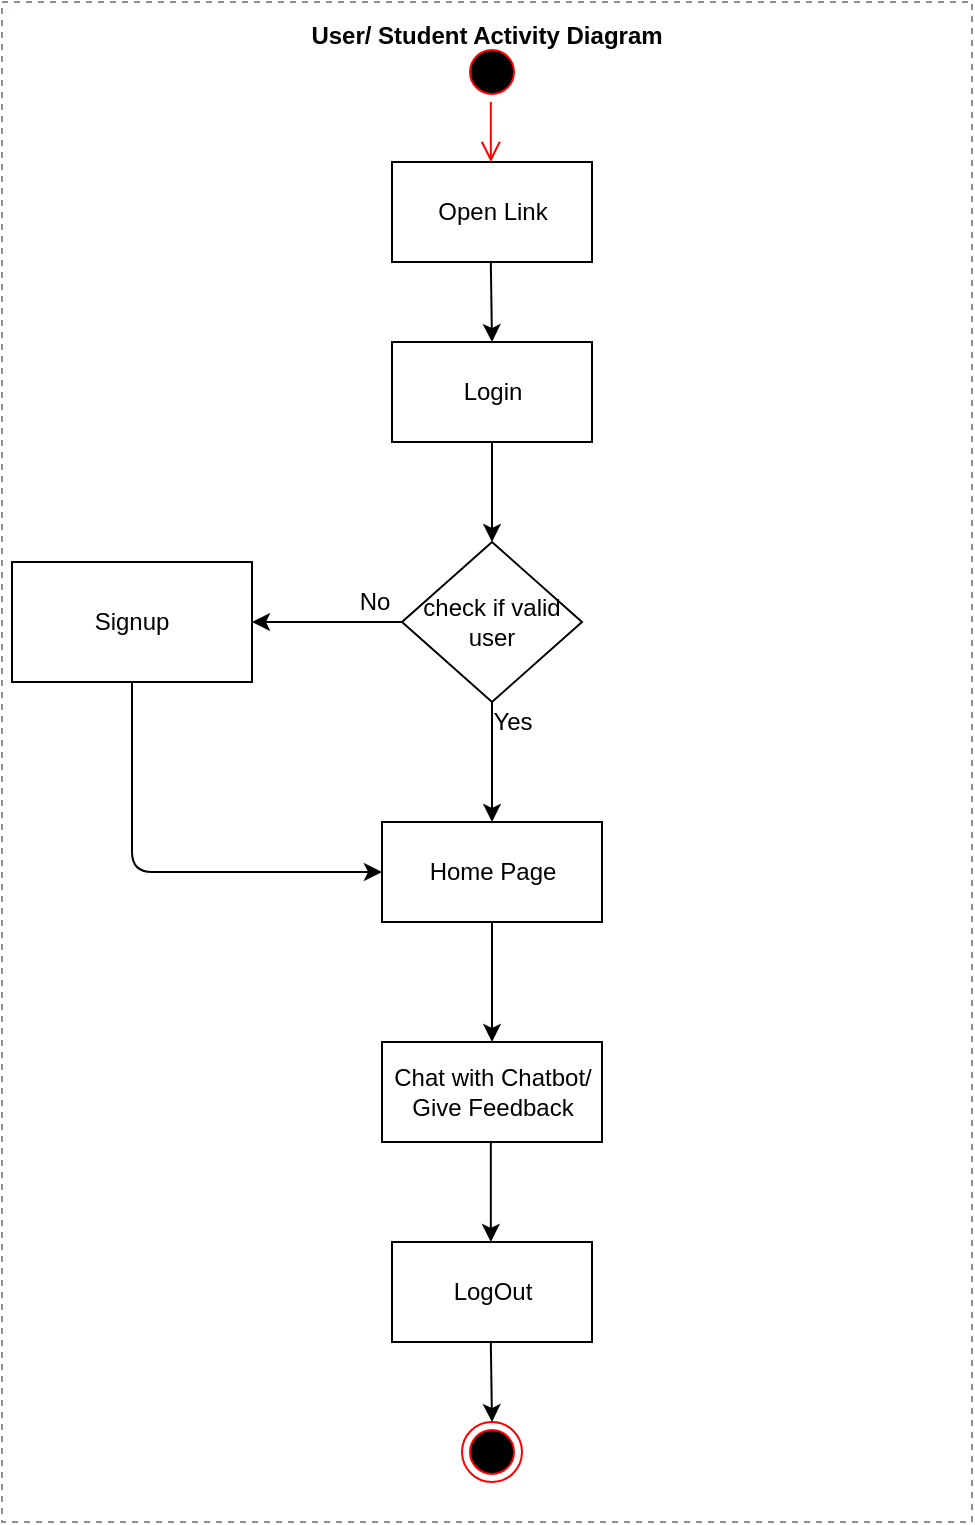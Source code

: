 <mxfile version="12.8.2" type="google"><diagram name="Page-1" id="e7e014a7-5840-1c2e-5031-d8a46d1fe8dd"><mxGraphModel dx="1355" dy="725" grid="1" gridSize="10" guides="1" tooltips="1" connect="1" arrows="1" fold="1" page="1" pageScale="1" pageWidth="1169" pageHeight="826" background="#ffffff" math="0" shadow="0"><root><mxCell id="0"/><mxCell id="1" parent="0"/><mxCell id="5YznS1LPmeC9e_NgOXI--72" value="&lt;b&gt;&lt;font color=&quot;#000000&quot;&gt;User/ Student Activity Diagram&lt;/font&gt;&lt;/b&gt;" style="outlineConnect=0;gradientColor=none;html=1;whiteSpace=wrap;fontSize=12;fontStyle=0;strokeColor=#879196;fillColor=none;verticalAlign=top;align=center;fontColor=#879196;dashed=1;spacingTop=3;" parent="1" vertex="1"><mxGeometry x="35" width="485" height="760" as="geometry"/></mxCell><mxCell id="5YznS1LPmeC9e_NgOXI--42" value="Login" style="html=1;dashed=0;whitespace=wrap;" parent="1" vertex="1"><mxGeometry x="230" y="170" width="100" height="50" as="geometry"/></mxCell><mxCell id="5YznS1LPmeC9e_NgOXI--43" value="check if valid user" style="rhombus;whiteSpace=wrap;html=1;" parent="1" vertex="1"><mxGeometry x="235" y="270" width="90" height="80" as="geometry"/></mxCell><mxCell id="5YznS1LPmeC9e_NgOXI--45" value="" style="endArrow=classic;html=1;exitX=0.5;exitY=1;exitDx=0;exitDy=0;" parent="1" source="5YznS1LPmeC9e_NgOXI--42" target="5YznS1LPmeC9e_NgOXI--43" edge="1"><mxGeometry width="50" height="50" relative="1" as="geometry"><mxPoint x="640" y="330" as="sourcePoint"/><mxPoint x="280" y="260" as="targetPoint"/></mxGeometry></mxCell><mxCell id="5YznS1LPmeC9e_NgOXI--47" value="" style="endArrow=classic;html=1;exitX=0.5;exitY=1;exitDx=0;exitDy=0;" parent="1" source="5YznS1LPmeC9e_NgOXI--43" edge="1"><mxGeometry width="50" height="50" relative="1" as="geometry"><mxPoint x="640" y="330" as="sourcePoint"/><mxPoint x="280" y="410" as="targetPoint"/></mxGeometry></mxCell><mxCell id="5YznS1LPmeC9e_NgOXI--50" value="Yes" style="text;html=1;align=center;verticalAlign=middle;resizable=0;points=[];labelBackgroundColor=#ffffff;" parent="5YznS1LPmeC9e_NgOXI--47" vertex="1" connectable="0"><mxGeometry x="-0.367" y="1" relative="1" as="geometry"><mxPoint x="9" y="-9" as="offset"/></mxGeometry></mxCell><mxCell id="5YznS1LPmeC9e_NgOXI--48" value="" style="endArrow=classic;html=1;exitX=0;exitY=0.5;exitDx=0;exitDy=0;" parent="1" source="5YznS1LPmeC9e_NgOXI--43" edge="1"><mxGeometry width="50" height="50" relative="1" as="geometry"><mxPoint x="290" y="360" as="sourcePoint"/><mxPoint x="160" y="310" as="targetPoint"/></mxGeometry></mxCell><mxCell id="5YznS1LPmeC9e_NgOXI--49" value="No" style="text;html=1;align=center;verticalAlign=middle;resizable=0;points=[];labelBackgroundColor=#ffffff;" parent="5YznS1LPmeC9e_NgOXI--48" vertex="1" connectable="0"><mxGeometry x="-0.627" y="-4" relative="1" as="geometry"><mxPoint y="-6" as="offset"/></mxGeometry></mxCell><mxCell id="5YznS1LPmeC9e_NgOXI--51" value="Signup" style="rounded=0;whiteSpace=wrap;html=1;" parent="1" vertex="1"><mxGeometry x="40" y="280" width="120" height="60" as="geometry"/></mxCell><mxCell id="5YznS1LPmeC9e_NgOXI--54" value="" style="ellipse;html=1;shape=startState;fillColor=#000000;strokeColor=#ff0000;" parent="1" vertex="1"><mxGeometry x="265" y="20" width="30" height="30" as="geometry"/></mxCell><mxCell id="5YznS1LPmeC9e_NgOXI--56" value="Home Page" style="html=1;" parent="1" vertex="1"><mxGeometry x="225" y="410" width="110" height="50" as="geometry"/></mxCell><mxCell id="5YznS1LPmeC9e_NgOXI--57" value="" style="endArrow=classic;html=1;exitX=0.5;exitY=1;exitDx=0;exitDy=0;entryX=0;entryY=0.5;entryDx=0;entryDy=0;" parent="1" source="5YznS1LPmeC9e_NgOXI--51" target="5YznS1LPmeC9e_NgOXI--56" edge="1"><mxGeometry width="50" height="50" relative="1" as="geometry"><mxPoint x="290" y="230" as="sourcePoint"/><mxPoint x="290" y="280" as="targetPoint"/><Array as="points"><mxPoint x="100" y="350"/><mxPoint x="100" y="435"/></Array></mxGeometry></mxCell><mxCell id="5YznS1LPmeC9e_NgOXI--58" value="" style="endArrow=classic;html=1;exitX=0.5;exitY=1;exitDx=0;exitDy=0;" parent="1" edge="1"><mxGeometry width="50" height="50" relative="1" as="geometry"><mxPoint x="280" y="460" as="sourcePoint"/><mxPoint x="280" y="520" as="targetPoint"/></mxGeometry></mxCell><mxCell id="5YznS1LPmeC9e_NgOXI--60" value="Chat with Chatbot/ &lt;br&gt;Give Feedback" style="html=1;" parent="1" vertex="1"><mxGeometry x="225" y="520" width="110" height="50" as="geometry"/></mxCell><mxCell id="5YznS1LPmeC9e_NgOXI--62" value="Open Link" style="html=1;dashed=0;whitespace=wrap;" parent="1" vertex="1"><mxGeometry x="230" y="80" width="100" height="50" as="geometry"/></mxCell><mxCell id="5YznS1LPmeC9e_NgOXI--65" value="" style="edgeStyle=orthogonalEdgeStyle;html=1;verticalAlign=bottom;endArrow=open;endSize=8;strokeColor=#ff0000;" parent="1" edge="1"><mxGeometry relative="1" as="geometry"><mxPoint x="279.41" y="80" as="targetPoint"/><mxPoint x="279.41" y="50" as="sourcePoint"/></mxGeometry></mxCell><mxCell id="5YznS1LPmeC9e_NgOXI--66" value="" style="endArrow=classic;html=1;exitX=0.5;exitY=1;exitDx=0;exitDy=0;entryX=0.5;entryY=0;entryDx=0;entryDy=0;" parent="1" target="5YznS1LPmeC9e_NgOXI--42" edge="1"><mxGeometry width="50" height="50" relative="1" as="geometry"><mxPoint x="279.41" y="130" as="sourcePoint"/><mxPoint x="279.41" y="180" as="targetPoint"/></mxGeometry></mxCell><mxCell id="5YznS1LPmeC9e_NgOXI--67" value="" style="endArrow=classic;html=1;exitX=0.5;exitY=1;exitDx=0;exitDy=0;" parent="1" edge="1"><mxGeometry width="50" height="50" relative="1" as="geometry"><mxPoint x="279.41" y="570" as="sourcePoint"/><mxPoint x="279.41" y="620" as="targetPoint"/></mxGeometry></mxCell><mxCell id="5YznS1LPmeC9e_NgOXI--68" value="LogOut" style="html=1;dashed=0;whitespace=wrap;" parent="1" vertex="1"><mxGeometry x="230" y="620" width="100" height="50" as="geometry"/></mxCell><mxCell id="5YznS1LPmeC9e_NgOXI--69" value="" style="ellipse;html=1;shape=endState;fillColor=#000000;strokeColor=#ff0000;" parent="1" vertex="1"><mxGeometry x="265" y="710" width="30" height="30" as="geometry"/></mxCell><mxCell id="5YznS1LPmeC9e_NgOXI--70" value="" style="endArrow=classic;html=1;exitX=0.5;exitY=1;exitDx=0;exitDy=0;entryX=0.5;entryY=0;entryDx=0;entryDy=0;" parent="1" edge="1"><mxGeometry width="50" height="50" relative="1" as="geometry"><mxPoint x="279.41" y="670" as="sourcePoint"/><mxPoint x="280" y="710" as="targetPoint"/></mxGeometry></mxCell></root></mxGraphModel></diagram></mxfile>